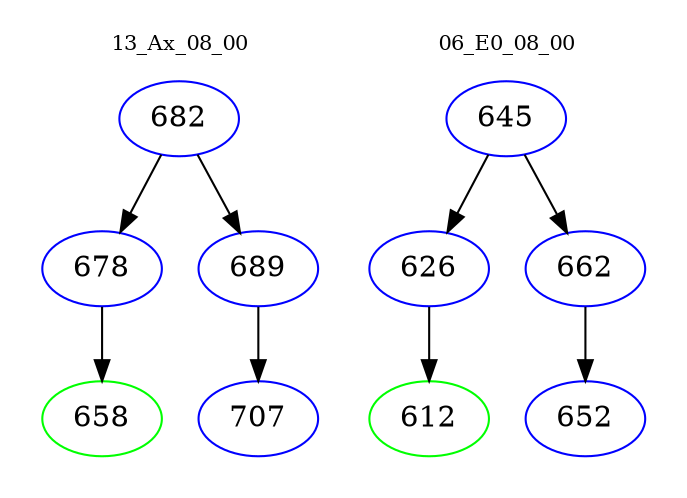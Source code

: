 digraph{
subgraph cluster_0 {
color = white
label = "13_Ax_08_00";
fontsize=10;
T0_682 [label="682", color="blue"]
T0_682 -> T0_678 [color="black"]
T0_678 [label="678", color="blue"]
T0_678 -> T0_658 [color="black"]
T0_658 [label="658", color="green"]
T0_682 -> T0_689 [color="black"]
T0_689 [label="689", color="blue"]
T0_689 -> T0_707 [color="black"]
T0_707 [label="707", color="blue"]
}
subgraph cluster_1 {
color = white
label = "06_E0_08_00";
fontsize=10;
T1_645 [label="645", color="blue"]
T1_645 -> T1_626 [color="black"]
T1_626 [label="626", color="blue"]
T1_626 -> T1_612 [color="black"]
T1_612 [label="612", color="green"]
T1_645 -> T1_662 [color="black"]
T1_662 [label="662", color="blue"]
T1_662 -> T1_652 [color="black"]
T1_652 [label="652", color="blue"]
}
}
